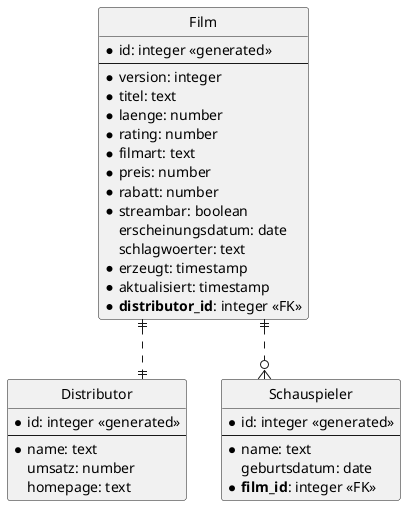 ' Preview durch <Alt>d

@startuml ER Diagramm

' hide the spot
hide circle

' evtl. Prbleme mit Kraehenfuessen vermeiden
skinparam linetype ortho

entity "Film" {
  * id: integer <<generated>>
  --
  * version: integer
  * titel: text
  * laenge: number
  * rating: number
  * filmart: text
  * preis: number
  * rabatt: number
  * streambar: boolean
    erscheinungsdatum: date 
    schlagwoerter: text
  * erzeugt: timestamp
  * aktualisiert: timestamp
  * **distributor_id**: integer <<FK>>
}

entity "Distributor" {
  * id: integer <<generated>>
  --
  * name: text
    umsatz: number
    homepage: text
}

entity "Schauspieler" {
  * id: integer <<generated>>
  --
  * name: text
    geburtsdatum: date
  * **film_id**: integer <<FK>>
}

Film ||..|| Distributor
Film ||..o{ Schauspieler


@enduml
